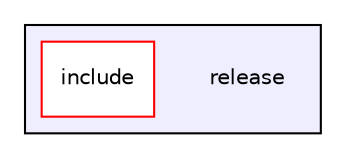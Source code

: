 digraph "release" {
  compound=true
  node [ fontsize="10", fontname="Helvetica"];
  edge [ labelfontsize="10", labelfontname="Helvetica"];
  subgraph clusterdir_9c8c494a5e1ae1f33037b0e9d49f06c7 {
    graph [ bgcolor="#eeeeff", pencolor="black", label="" URL="dir_9c8c494a5e1ae1f33037b0e9d49f06c7.html"];
    dir_9c8c494a5e1ae1f33037b0e9d49f06c7 [shape=plaintext label="release"];
    dir_42743c43973611cb0b05144d150e48a5 [shape=box label="include" color="red" fillcolor="white" style="filled" URL="dir_42743c43973611cb0b05144d150e48a5.html"];
  }
}
